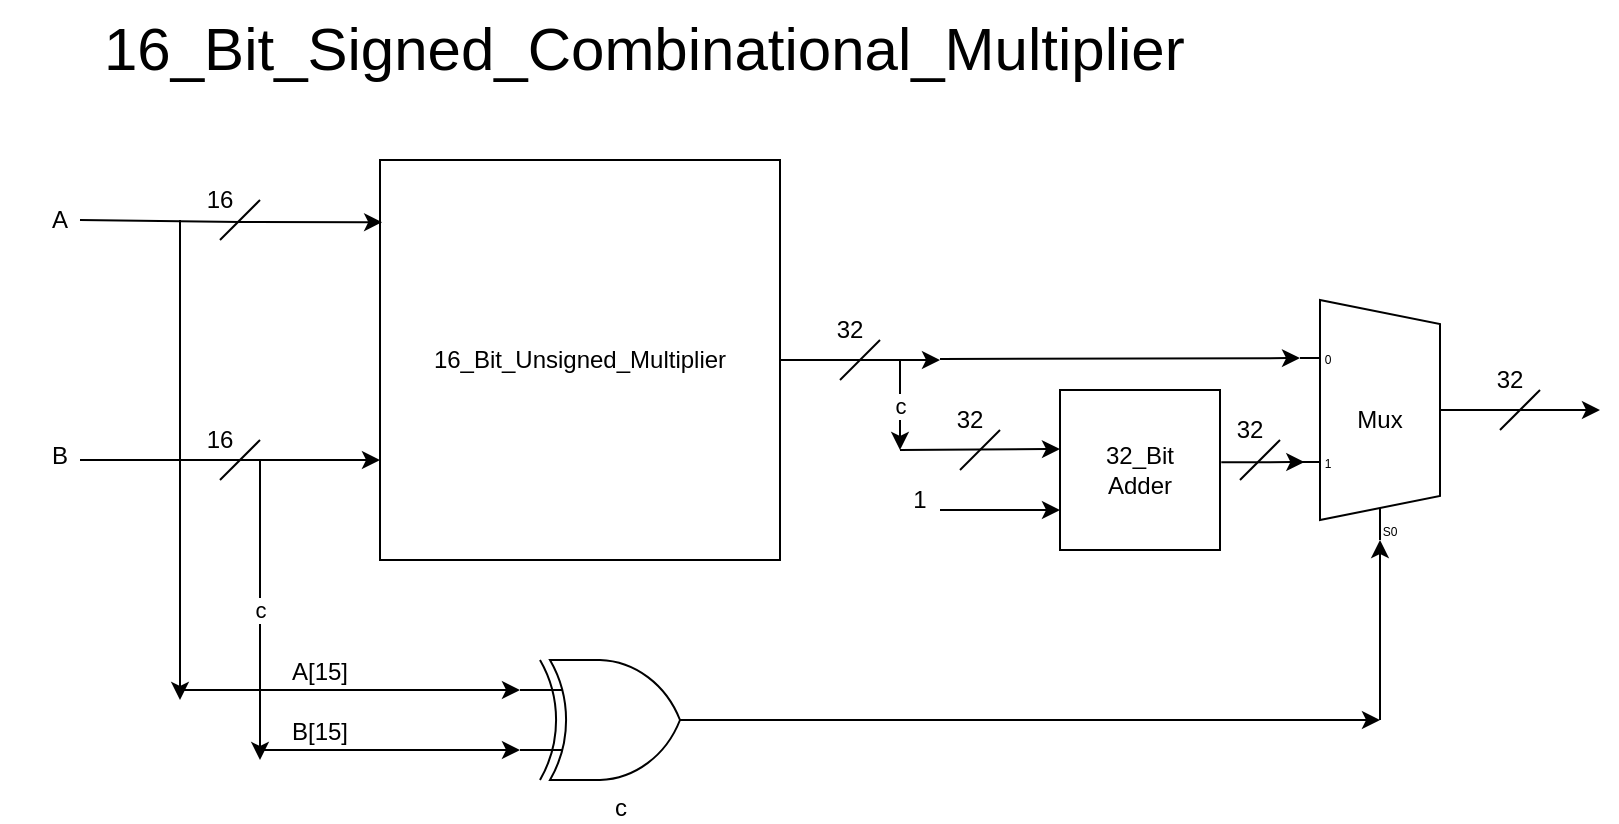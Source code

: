 <mxfile version="24.7.3" type="github">
  <diagram name="Page-1" id="oD3bbeozOGptEu1nKLs6">
    <mxGraphModel dx="594" dy="344" grid="1" gridSize="10" guides="1" tooltips="1" connect="1" arrows="1" fold="1" page="1" pageScale="1" pageWidth="827" pageHeight="1169" math="0" shadow="0">
      <root>
        <mxCell id="0" />
        <mxCell id="1" parent="0" />
        <mxCell id="ogzNA6DxqtYgM_odpDpJ-1" style="edgeStyle=none;rounded=0;orthogonalLoop=1;jettySize=auto;html=1;exitX=1;exitY=0.5;exitDx=0;exitDy=0;exitPerimeter=0;" edge="1" parent="1" source="ogzNA6DxqtYgM_odpDpJ-2">
          <mxGeometry relative="1" as="geometry">
            <mxPoint x="720" y="410" as="targetPoint" />
          </mxGeometry>
        </mxCell>
        <mxCell id="ogzNA6DxqtYgM_odpDpJ-2" value="c" style="verticalLabelPosition=bottom;shadow=0;dashed=0;align=center;html=1;verticalAlign=top;shape=mxgraph.electrical.logic_gates.logic_gate;operation=xor;" vertex="1" parent="1">
          <mxGeometry x="290" y="380" width="100" height="60" as="geometry" />
        </mxCell>
        <mxCell id="ogzNA6DxqtYgM_odpDpJ-3" style="edgeStyle=none;rounded=0;orthogonalLoop=1;jettySize=auto;html=1;exitX=1;exitY=0.5;exitDx=0;exitDy=-5;exitPerimeter=0;" edge="1" parent="1" source="ogzNA6DxqtYgM_odpDpJ-4">
          <mxGeometry relative="1" as="geometry">
            <mxPoint x="830" y="255" as="targetPoint" />
          </mxGeometry>
        </mxCell>
        <mxCell id="ogzNA6DxqtYgM_odpDpJ-4" value="Mux" style="shadow=0;dashed=0;align=center;html=1;strokeWidth=1;shape=mxgraph.electrical.abstract.mux2;whiteSpace=wrap;" vertex="1" parent="1">
          <mxGeometry x="680" y="200" width="80" height="120" as="geometry" />
        </mxCell>
        <mxCell id="ogzNA6DxqtYgM_odpDpJ-5" value="&lt;div&gt;32_Bit&lt;/div&gt;Adder" style="whiteSpace=wrap;html=1;aspect=fixed;" vertex="1" parent="1">
          <mxGeometry x="560" y="245" width="80" height="80" as="geometry" />
        </mxCell>
        <mxCell id="ogzNA6DxqtYgM_odpDpJ-6" style="edgeStyle=none;rounded=0;orthogonalLoop=1;jettySize=auto;html=1;" edge="1" parent="1">
          <mxGeometry relative="1" as="geometry">
            <mxPoint x="500" y="230" as="targetPoint" />
            <mxPoint x="420" y="230" as="sourcePoint" />
          </mxGeometry>
        </mxCell>
        <mxCell id="ogzNA6DxqtYgM_odpDpJ-7" value="16_Bit_Unsigned_Multiplier" style="whiteSpace=wrap;html=1;aspect=fixed;strokeWidth=1;perimeterSpacing=8;" vertex="1" parent="1">
          <mxGeometry x="220" y="130" width="200" height="200" as="geometry" />
        </mxCell>
        <mxCell id="ogzNA6DxqtYgM_odpDpJ-8" value="" style="edgeStyle=none;orthogonalLoop=1;jettySize=auto;html=1;rounded=0;entryX=0.042;entryY=0.181;entryDx=0;entryDy=0;entryPerimeter=0;" edge="1" parent="1" target="ogzNA6DxqtYgM_odpDpJ-7">
          <mxGeometry width="80" relative="1" as="geometry">
            <mxPoint x="70" y="160" as="sourcePoint" />
            <mxPoint x="150" y="160" as="targetPoint" />
            <Array as="points">
              <mxPoint x="150" y="161" />
            </Array>
          </mxGeometry>
        </mxCell>
        <mxCell id="ogzNA6DxqtYgM_odpDpJ-9" value="" style="edgeStyle=none;orthogonalLoop=1;jettySize=auto;html=1;rounded=0;" edge="1" parent="1">
          <mxGeometry width="80" relative="1" as="geometry">
            <mxPoint x="70" y="280" as="sourcePoint" />
            <mxPoint x="220" y="280" as="targetPoint" />
            <Array as="points" />
          </mxGeometry>
        </mxCell>
        <mxCell id="ogzNA6DxqtYgM_odpDpJ-10" value="" style="endArrow=none;html=1;rounded=0;" edge="1" parent="1">
          <mxGeometry width="50" height="50" relative="1" as="geometry">
            <mxPoint x="200" y="230" as="sourcePoint" />
            <mxPoint x="200" y="230" as="targetPoint" />
          </mxGeometry>
        </mxCell>
        <mxCell id="ogzNA6DxqtYgM_odpDpJ-11" value="" style="edgeStyle=none;orthogonalLoop=1;jettySize=auto;html=1;rounded=0;" edge="1" parent="1">
          <mxGeometry width="80" relative="1" as="geometry">
            <mxPoint x="120" y="160" as="sourcePoint" />
            <mxPoint x="120" y="400" as="targetPoint" />
            <Array as="points" />
          </mxGeometry>
        </mxCell>
        <mxCell id="ogzNA6DxqtYgM_odpDpJ-12" value="" style="endArrow=classic;html=1;rounded=0;entryX=0;entryY=0.25;entryDx=0;entryDy=0;entryPerimeter=0;" edge="1" parent="1">
          <mxGeometry width="50" height="50" relative="1" as="geometry">
            <mxPoint x="160" y="425" as="sourcePoint" />
            <mxPoint x="290" y="425" as="targetPoint" />
          </mxGeometry>
        </mxCell>
        <mxCell id="ogzNA6DxqtYgM_odpDpJ-13" value="c" style="edgeStyle=none;orthogonalLoop=1;jettySize=auto;html=1;rounded=0;" edge="1" parent="1">
          <mxGeometry width="80" relative="1" as="geometry">
            <mxPoint x="160" y="280" as="sourcePoint" />
            <mxPoint x="160" y="430" as="targetPoint" />
            <Array as="points" />
          </mxGeometry>
        </mxCell>
        <mxCell id="ogzNA6DxqtYgM_odpDpJ-14" value="c" style="edgeStyle=none;orthogonalLoop=1;jettySize=auto;html=1;rounded=0;" edge="1" parent="1">
          <mxGeometry width="80" relative="1" as="geometry">
            <mxPoint x="480" y="230" as="sourcePoint" />
            <mxPoint x="480" y="275" as="targetPoint" />
            <Array as="points" />
          </mxGeometry>
        </mxCell>
        <mxCell id="ogzNA6DxqtYgM_odpDpJ-15" value="" style="endArrow=classic;html=1;rounded=0;entryX=0;entryY=0.25;entryDx=0;entryDy=0;entryPerimeter=0;" edge="1" parent="1" target="ogzNA6DxqtYgM_odpDpJ-2">
          <mxGeometry width="50" height="50" relative="1" as="geometry">
            <mxPoint x="120" y="395" as="sourcePoint" />
            <mxPoint x="280" y="390" as="targetPoint" />
          </mxGeometry>
        </mxCell>
        <mxCell id="ogzNA6DxqtYgM_odpDpJ-16" value="" style="endArrow=classic;html=1;rounded=0;entryX=0;entryY=0.25;entryDx=0;entryDy=0;entryPerimeter=0;" edge="1" parent="1">
          <mxGeometry width="50" height="50" relative="1" as="geometry">
            <mxPoint x="480" y="275" as="sourcePoint" />
            <mxPoint x="560" y="274.5" as="targetPoint" />
          </mxGeometry>
        </mxCell>
        <mxCell id="ogzNA6DxqtYgM_odpDpJ-17" value="" style="endArrow=classic;html=1;rounded=0;entryX=0;entryY=0.25;entryDx=0;entryDy=0;entryPerimeter=0;" edge="1" parent="1">
          <mxGeometry width="50" height="50" relative="1" as="geometry">
            <mxPoint x="500" y="305" as="sourcePoint" />
            <mxPoint x="560" y="305" as="targetPoint" />
          </mxGeometry>
        </mxCell>
        <mxCell id="ogzNA6DxqtYgM_odpDpJ-18" value="1" style="text;html=1;align=center;verticalAlign=middle;whiteSpace=wrap;rounded=0;" vertex="1" parent="1">
          <mxGeometry x="460" y="285" width="60" height="30" as="geometry" />
        </mxCell>
        <mxCell id="ogzNA6DxqtYgM_odpDpJ-19" value="" style="endArrow=classic;html=1;rounded=0;entryX=0;entryY=0.217;entryDx=0;entryDy=3;entryPerimeter=0;" edge="1" parent="1" target="ogzNA6DxqtYgM_odpDpJ-4">
          <mxGeometry width="50" height="50" relative="1" as="geometry">
            <mxPoint x="500" y="229.5" as="sourcePoint" />
            <mxPoint x="670" y="229.5" as="targetPoint" />
          </mxGeometry>
        </mxCell>
        <mxCell id="ogzNA6DxqtYgM_odpDpJ-20" value="" style="endArrow=classic;html=1;rounded=0;exitX=1.008;exitY=0.452;exitDx=0;exitDy=0;exitPerimeter=0;entryX=0.027;entryY=0.675;entryDx=0;entryDy=0;entryPerimeter=0;" edge="1" parent="1" target="ogzNA6DxqtYgM_odpDpJ-4" source="ogzNA6DxqtYgM_odpDpJ-5">
          <mxGeometry width="50" height="50" relative="1" as="geometry">
            <mxPoint x="640" y="279" as="sourcePoint" />
            <mxPoint x="680" y="281" as="targetPoint" />
          </mxGeometry>
        </mxCell>
        <mxCell id="ogzNA6DxqtYgM_odpDpJ-21" value="" style="edgeStyle=none;orthogonalLoop=1;jettySize=auto;html=1;rounded=0;entryX=0.375;entryY=1;entryDx=10;entryDy=0;entryPerimeter=0;" edge="1" parent="1" target="ogzNA6DxqtYgM_odpDpJ-4">
          <mxGeometry width="80" relative="1" as="geometry">
            <mxPoint x="720" y="410" as="sourcePoint" />
            <mxPoint x="720" y="330" as="targetPoint" />
            <Array as="points" />
          </mxGeometry>
        </mxCell>
        <mxCell id="ogzNA6DxqtYgM_odpDpJ-22" value="&lt;font style=&quot;font-size: 30px;&quot;&gt;16_Bit_Signed_Combinational_Multiplier&lt;/font&gt;" style="text;html=1;whiteSpace=wrap;overflow=hidden;rounded=0;" vertex="1" parent="1">
          <mxGeometry x="80" y="50" width="550" height="120" as="geometry" />
        </mxCell>
        <mxCell id="ogzNA6DxqtYgM_odpDpJ-24" value="" style="endArrow=none;html=1;rounded=0;" edge="1" parent="1">
          <mxGeometry width="50" height="50" relative="1" as="geometry">
            <mxPoint x="140" y="170" as="sourcePoint" />
            <mxPoint x="160" y="150" as="targetPoint" />
          </mxGeometry>
        </mxCell>
        <mxCell id="ogzNA6DxqtYgM_odpDpJ-25" value="" style="endArrow=none;html=1;rounded=0;" edge="1" parent="1">
          <mxGeometry width="50" height="50" relative="1" as="geometry">
            <mxPoint x="140" y="290" as="sourcePoint" />
            <mxPoint x="160" y="270" as="targetPoint" />
          </mxGeometry>
        </mxCell>
        <mxCell id="ogzNA6DxqtYgM_odpDpJ-26" value="16" style="text;html=1;align=center;verticalAlign=middle;whiteSpace=wrap;rounded=0;" vertex="1" parent="1">
          <mxGeometry x="110" y="140" width="60" height="20" as="geometry" />
        </mxCell>
        <mxCell id="ogzNA6DxqtYgM_odpDpJ-27" value="16" style="text;html=1;align=center;verticalAlign=middle;whiteSpace=wrap;rounded=0;" vertex="1" parent="1">
          <mxGeometry x="110" y="260" width="60" height="20" as="geometry" />
        </mxCell>
        <mxCell id="ogzNA6DxqtYgM_odpDpJ-28" value="A" style="text;html=1;align=center;verticalAlign=middle;whiteSpace=wrap;rounded=0;" vertex="1" parent="1">
          <mxGeometry x="30" y="150" width="60" height="20" as="geometry" />
        </mxCell>
        <mxCell id="ogzNA6DxqtYgM_odpDpJ-29" value="B" style="text;html=1;align=center;verticalAlign=middle;whiteSpace=wrap;rounded=0;" vertex="1" parent="1">
          <mxGeometry x="30" y="265" width="60" height="25" as="geometry" />
        </mxCell>
        <mxCell id="ogzNA6DxqtYgM_odpDpJ-30" value="B[15]" style="text;html=1;align=center;verticalAlign=middle;whiteSpace=wrap;rounded=0;" vertex="1" parent="1">
          <mxGeometry x="160" y="410" width="60" height="12.5" as="geometry" />
        </mxCell>
        <mxCell id="ogzNA6DxqtYgM_odpDpJ-31" value="A[15]" style="text;html=1;align=center;verticalAlign=middle;whiteSpace=wrap;rounded=0;" vertex="1" parent="1">
          <mxGeometry x="160" y="380" width="60" height="12.5" as="geometry" />
        </mxCell>
        <mxCell id="ogzNA6DxqtYgM_odpDpJ-32" value="" style="endArrow=none;html=1;rounded=0;" edge="1" parent="1">
          <mxGeometry width="50" height="50" relative="1" as="geometry">
            <mxPoint x="450" y="240" as="sourcePoint" />
            <mxPoint x="470" y="220" as="targetPoint" />
          </mxGeometry>
        </mxCell>
        <mxCell id="ogzNA6DxqtYgM_odpDpJ-33" value="32" style="text;html=1;align=center;verticalAlign=middle;whiteSpace=wrap;rounded=0;" vertex="1" parent="1">
          <mxGeometry x="430" y="200" width="50" height="30" as="geometry" />
        </mxCell>
        <mxCell id="ogzNA6DxqtYgM_odpDpJ-34" value="" style="endArrow=none;html=1;rounded=0;" edge="1" parent="1">
          <mxGeometry width="50" height="50" relative="1" as="geometry">
            <mxPoint x="510" y="285" as="sourcePoint" />
            <mxPoint x="530" y="265" as="targetPoint" />
          </mxGeometry>
        </mxCell>
        <mxCell id="ogzNA6DxqtYgM_odpDpJ-35" value="32" style="text;html=1;align=center;verticalAlign=middle;whiteSpace=wrap;rounded=0;" vertex="1" parent="1">
          <mxGeometry x="490" y="245" width="50" height="30" as="geometry" />
        </mxCell>
        <mxCell id="ogzNA6DxqtYgM_odpDpJ-36" value="" style="endArrow=none;html=1;rounded=0;" edge="1" parent="1">
          <mxGeometry width="50" height="50" relative="1" as="geometry">
            <mxPoint x="780" y="265" as="sourcePoint" />
            <mxPoint x="800" y="245" as="targetPoint" />
          </mxGeometry>
        </mxCell>
        <mxCell id="ogzNA6DxqtYgM_odpDpJ-37" value="32" style="text;html=1;align=center;verticalAlign=middle;whiteSpace=wrap;rounded=0;" vertex="1" parent="1">
          <mxGeometry x="760" y="225" width="50" height="30" as="geometry" />
        </mxCell>
        <mxCell id="ogzNA6DxqtYgM_odpDpJ-43" value="" style="endArrow=none;html=1;rounded=0;" edge="1" parent="1">
          <mxGeometry width="50" height="50" relative="1" as="geometry">
            <mxPoint x="650" y="290" as="sourcePoint" />
            <mxPoint x="670" y="270" as="targetPoint" />
          </mxGeometry>
        </mxCell>
        <mxCell id="ogzNA6DxqtYgM_odpDpJ-44" value="32" style="text;html=1;align=center;verticalAlign=middle;whiteSpace=wrap;rounded=0;" vertex="1" parent="1">
          <mxGeometry x="630" y="250" width="50" height="30" as="geometry" />
        </mxCell>
      </root>
    </mxGraphModel>
  </diagram>
</mxfile>
